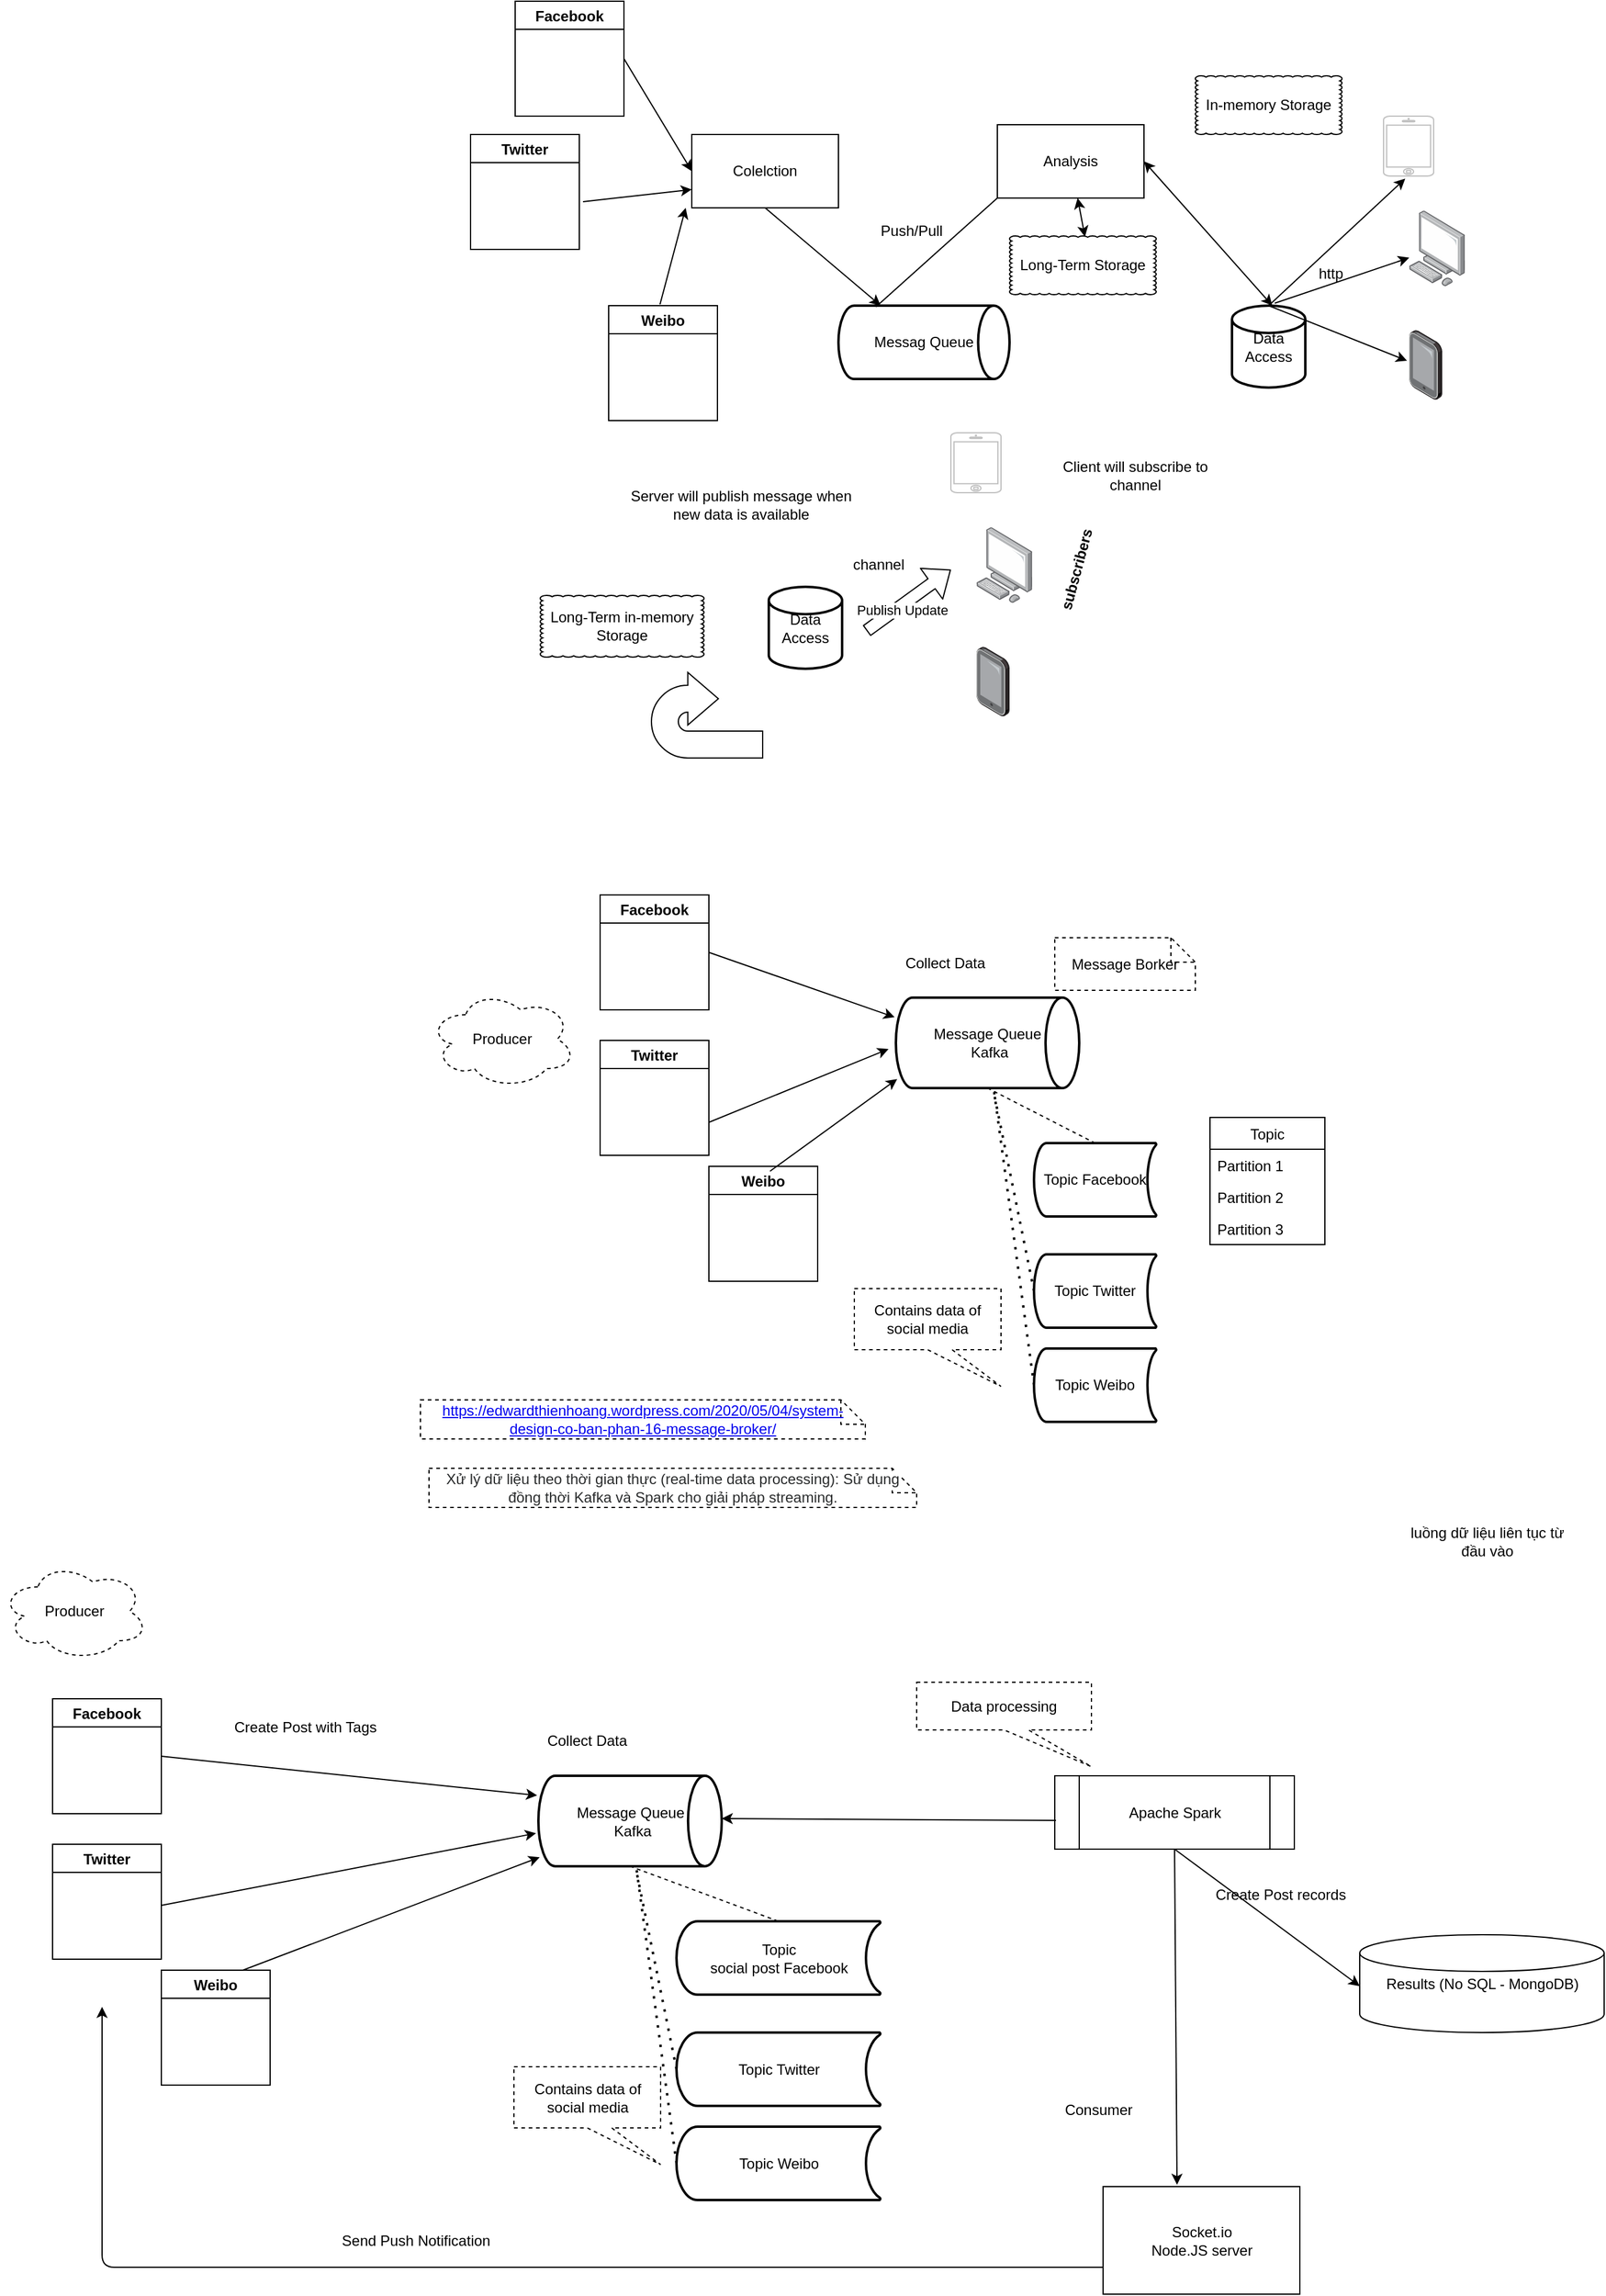 <mxfile version="13.5.9" type="github">
  <diagram id="zB4D0Zn1a5sWIB_5QHZO" name="Page-1">
    <mxGraphModel dx="3342" dy="794" grid="1" gridSize="7" guides="1" tooltips="1" connect="1" arrows="1" fold="1" page="1" pageScale="1" pageWidth="1920" pageHeight="1200" math="0" shadow="0">
      <root>
        <mxCell id="0" />
        <mxCell id="1" parent="0" />
        <mxCell id="u7dPjCdoEQU-WYultVdr-2" value="Messag Queue&lt;br&gt;" style="strokeWidth=2;html=1;shape=mxgraph.flowchart.direct_data;whiteSpace=wrap;" parent="1" vertex="1">
          <mxGeometry x="307" y="274" width="140" height="60" as="geometry" />
        </mxCell>
        <mxCell id="u7dPjCdoEQU-WYultVdr-3" value="Colelction" style="rounded=0;whiteSpace=wrap;html=1;" parent="1" vertex="1">
          <mxGeometry x="187" y="134" width="120" height="60" as="geometry" />
        </mxCell>
        <mxCell id="u7dPjCdoEQU-WYultVdr-6" value="" style="endArrow=classic;html=1;exitX=0.5;exitY=1;exitDx=0;exitDy=0;" parent="1" source="u7dPjCdoEQU-WYultVdr-3" target="u7dPjCdoEQU-WYultVdr-2" edge="1">
          <mxGeometry width="50" height="50" relative="1" as="geometry">
            <mxPoint x="207" y="384" as="sourcePoint" />
            <mxPoint x="257" y="334" as="targetPoint" />
          </mxGeometry>
        </mxCell>
        <mxCell id="u7dPjCdoEQU-WYultVdr-7" value="Analysis" style="rounded=0;whiteSpace=wrap;html=1;" parent="1" vertex="1">
          <mxGeometry x="437" y="126" width="120" height="60" as="geometry" />
        </mxCell>
        <mxCell id="u7dPjCdoEQU-WYultVdr-81" value="Data Access" style="strokeWidth=2;html=1;shape=mxgraph.flowchart.database;whiteSpace=wrap;" parent="1" vertex="1">
          <mxGeometry x="629" y="274" width="60" height="67" as="geometry" />
        </mxCell>
        <mxCell id="u7dPjCdoEQU-WYultVdr-82" value="Long-Term Storage" style="whiteSpace=wrap;html=1;shape=mxgraph.basic.cloud_rect" parent="1" vertex="1">
          <mxGeometry x="447" y="217" width="120" height="48" as="geometry" />
        </mxCell>
        <mxCell id="u7dPjCdoEQU-WYultVdr-83" value="" style="endArrow=classic;startArrow=classic;html=1;exitX=0.514;exitY=0.015;exitDx=0;exitDy=0;exitPerimeter=0;" parent="1" source="u7dPjCdoEQU-WYultVdr-82" target="u7dPjCdoEQU-WYultVdr-7" edge="1">
          <mxGeometry width="50" height="50" relative="1" as="geometry">
            <mxPoint x="459" y="244" as="sourcePoint" />
            <mxPoint x="509" y="194" as="targetPoint" />
          </mxGeometry>
        </mxCell>
        <mxCell id="u7dPjCdoEQU-WYultVdr-84" value="In-memory Storage" style="whiteSpace=wrap;html=1;shape=mxgraph.basic.cloud_rect" parent="1" vertex="1">
          <mxGeometry x="599" y="86" width="120" height="48" as="geometry" />
        </mxCell>
        <mxCell id="u7dPjCdoEQU-WYultVdr-86" value="" style="endArrow=classic;startArrow=classic;html=1;entryX=1;entryY=0.5;entryDx=0;entryDy=0;" parent="1" target="u7dPjCdoEQU-WYultVdr-7" edge="1">
          <mxGeometry width="50" height="50" relative="1" as="geometry">
            <mxPoint x="662" y="274" as="sourcePoint" />
            <mxPoint x="712" y="224" as="targetPoint" />
          </mxGeometry>
        </mxCell>
        <mxCell id="u7dPjCdoEQU-WYultVdr-87" value="" style="endArrow=none;html=1;exitX=0.219;exitY=0.016;exitDx=0;exitDy=0;exitPerimeter=0;" parent="1" source="u7dPjCdoEQU-WYultVdr-2" edge="1">
          <mxGeometry width="50" height="50" relative="1" as="geometry">
            <mxPoint x="387" y="236" as="sourcePoint" />
            <mxPoint x="437" y="186" as="targetPoint" />
          </mxGeometry>
        </mxCell>
        <mxCell id="u7dPjCdoEQU-WYultVdr-89" value="Push/Pull" style="text;html=1;strokeColor=none;fillColor=none;align=center;verticalAlign=middle;whiteSpace=wrap;rounded=0;" parent="1" vertex="1">
          <mxGeometry x="347" y="203" width="40" height="20" as="geometry" />
        </mxCell>
        <mxCell id="u7dPjCdoEQU-WYultVdr-90" value="" style="html=1;verticalLabelPosition=bottom;labelBackgroundColor=#ffffff;verticalAlign=top;shadow=0;dashed=0;strokeWidth=1;shape=mxgraph.ios7.misc.iphone;strokeColor=#c0c0c0;" parent="1" vertex="1">
          <mxGeometry x="753" y="119" width="41" height="49" as="geometry" />
        </mxCell>
        <mxCell id="u7dPjCdoEQU-WYultVdr-91" value="" style="endArrow=classic;html=1;entryX=0.432;entryY=1.044;entryDx=0;entryDy=0;entryPerimeter=0;exitX=0.5;exitY=0;exitDx=0;exitDy=0;exitPerimeter=0;" parent="1" source="u7dPjCdoEQU-WYultVdr-81" target="u7dPjCdoEQU-WYultVdr-90" edge="1">
          <mxGeometry width="50" height="50" relative="1" as="geometry">
            <mxPoint x="669" y="266" as="sourcePoint" />
            <mxPoint x="747" y="224" as="targetPoint" />
          </mxGeometry>
        </mxCell>
        <mxCell id="u7dPjCdoEQU-WYultVdr-92" value="http" style="text;html=1;strokeColor=none;fillColor=none;align=center;verticalAlign=middle;whiteSpace=wrap;rounded=0;" parent="1" vertex="1">
          <mxGeometry x="690" y="238" width="40" height="20" as="geometry" />
        </mxCell>
        <mxCell id="u7dPjCdoEQU-WYultVdr-93" value="" style="points=[];aspect=fixed;html=1;align=center;shadow=0;dashed=0;image;image=img/lib/allied_telesis/computer_and_terminals/Personal_Computer.svg;" parent="1" vertex="1">
          <mxGeometry x="774" y="196.2" width="45.6" height="61.8" as="geometry" />
        </mxCell>
        <mxCell id="u7dPjCdoEQU-WYultVdr-98" value="" style="endArrow=classic;html=1;" parent="1" target="u7dPjCdoEQU-WYultVdr-93" edge="1">
          <mxGeometry width="50" height="50" relative="1" as="geometry">
            <mxPoint x="664" y="272" as="sourcePoint" />
            <mxPoint x="730" y="224" as="targetPoint" />
          </mxGeometry>
        </mxCell>
        <mxCell id="u7dPjCdoEQU-WYultVdr-99" value="" style="points=[];aspect=fixed;html=1;align=center;shadow=0;dashed=0;image;image=img/lib/allied_telesis/computer_and_terminals/Tablet.svg;" parent="1" vertex="1">
          <mxGeometry x="774" y="294" width="27" height="57" as="geometry" />
        </mxCell>
        <mxCell id="u7dPjCdoEQU-WYultVdr-100" value="" style="endArrow=classic;html=1;entryX=-0.066;entryY=0.44;entryDx=0;entryDy=0;entryPerimeter=0;exitX=0.5;exitY=0;exitDx=0;exitDy=0;exitPerimeter=0;" parent="1" source="u7dPjCdoEQU-WYultVdr-81" target="u7dPjCdoEQU-WYultVdr-99" edge="1">
          <mxGeometry width="50" height="50" relative="1" as="geometry">
            <mxPoint x="694" y="294" as="sourcePoint" />
            <mxPoint x="744" y="244" as="targetPoint" />
          </mxGeometry>
        </mxCell>
        <mxCell id="u7dPjCdoEQU-WYultVdr-101" value="Data Access" style="strokeWidth=2;html=1;shape=mxgraph.flowchart.database;whiteSpace=wrap;" parent="1" vertex="1">
          <mxGeometry x="250" y="504" width="60" height="67" as="geometry" />
        </mxCell>
        <mxCell id="u7dPjCdoEQU-WYultVdr-102" value="" style="html=1;verticalLabelPosition=bottom;labelBackgroundColor=#ffffff;verticalAlign=top;shadow=0;dashed=0;strokeWidth=1;shape=mxgraph.ios7.misc.iphone;strokeColor=#c0c0c0;" parent="1" vertex="1">
          <mxGeometry x="399" y="378" width="41" height="49" as="geometry" />
        </mxCell>
        <mxCell id="u7dPjCdoEQU-WYultVdr-104" value="channel" style="text;html=1;strokeColor=none;fillColor=none;align=center;verticalAlign=middle;whiteSpace=wrap;rounded=0;" parent="1" vertex="1">
          <mxGeometry x="320" y="476" width="40" height="20" as="geometry" />
        </mxCell>
        <mxCell id="u7dPjCdoEQU-WYultVdr-105" value="" style="points=[];aspect=fixed;html=1;align=center;shadow=0;dashed=0;image;image=img/lib/allied_telesis/computer_and_terminals/Personal_Computer.svg;" parent="1" vertex="1">
          <mxGeometry x="420" y="455.2" width="45.6" height="61.8" as="geometry" />
        </mxCell>
        <mxCell id="u7dPjCdoEQU-WYultVdr-107" value="" style="points=[];aspect=fixed;html=1;align=center;shadow=0;dashed=0;image;image=img/lib/allied_telesis/computer_and_terminals/Tablet.svg;" parent="1" vertex="1">
          <mxGeometry x="420" y="553" width="27" height="57" as="geometry" />
        </mxCell>
        <mxCell id="u7dPjCdoEQU-WYultVdr-109" value="subscribers" style="text;html=1;strokeColor=none;fillColor=none;align=center;verticalAlign=middle;whiteSpace=wrap;rounded=0;rotation=-75;fontStyle=1" parent="1" vertex="1">
          <mxGeometry x="465.6" y="476" width="73" height="28" as="geometry" />
        </mxCell>
        <mxCell id="u7dPjCdoEQU-WYultVdr-112" value="" style="shape=flexArrow;endArrow=classic;html=1;" parent="1" edge="1">
          <mxGeometry width="50" height="50" relative="1" as="geometry">
            <mxPoint x="330" y="540" as="sourcePoint" />
            <mxPoint x="399" y="490" as="targetPoint" />
          </mxGeometry>
        </mxCell>
        <mxCell id="u7dPjCdoEQU-WYultVdr-113" value="Publish Update" style="edgeLabel;html=1;align=center;verticalAlign=middle;resizable=0;points=[];" parent="u7dPjCdoEQU-WYultVdr-112" vertex="1" connectable="0">
          <mxGeometry x="-0.23" y="-3" relative="1" as="geometry">
            <mxPoint as="offset" />
          </mxGeometry>
        </mxCell>
        <mxCell id="u7dPjCdoEQU-WYultVdr-114" value="Long-Term in-memory Storage" style="whiteSpace=wrap;html=1;shape=mxgraph.basic.cloud_rect" parent="1" vertex="1">
          <mxGeometry x="63" y="511" width="134" height="50.5" as="geometry" />
        </mxCell>
        <mxCell id="u7dPjCdoEQU-WYultVdr-115" value="" style="html=1;shadow=0;dashed=0;align=center;verticalAlign=middle;shape=mxgraph.arrows2.uTurnArrow;dy=11;arrowHead=43;dx2=25;" parent="1" vertex="1">
          <mxGeometry x="154" y="574" width="91" height="70" as="geometry" />
        </mxCell>
        <mxCell id="u7dPjCdoEQU-WYultVdr-116" value="Client will subscribe to channel&lt;br&gt;" style="text;html=1;strokeColor=none;fillColor=none;align=center;verticalAlign=middle;whiteSpace=wrap;rounded=0;" parent="1" vertex="1">
          <mxGeometry x="473" y="399" width="154" height="28" as="geometry" />
        </mxCell>
        <mxCell id="u7dPjCdoEQU-WYultVdr-117" value="Server will publish message when new data is available" style="text;html=1;strokeColor=none;fillColor=none;align=center;verticalAlign=middle;whiteSpace=wrap;rounded=0;" parent="1" vertex="1">
          <mxGeometry x="126" y="427" width="203" height="20" as="geometry" />
        </mxCell>
        <mxCell id="24a-mGjXgg-N6J_SjT-v-1" value="Facebook" style="swimlane;" parent="1" vertex="1">
          <mxGeometry x="42.5" y="25" width="89" height="94" as="geometry" />
        </mxCell>
        <mxCell id="24a-mGjXgg-N6J_SjT-v-2" value="" style="endArrow=classic;html=1;entryX=0;entryY=0.5;entryDx=0;entryDy=0;exitX=1;exitY=0.5;exitDx=0;exitDy=0;" parent="1" target="u7dPjCdoEQU-WYultVdr-3" edge="1" source="24a-mGjXgg-N6J_SjT-v-1">
          <mxGeometry width="50" height="50" relative="1" as="geometry">
            <mxPoint x="98" y="168" as="sourcePoint" />
            <mxPoint x="148" y="118" as="targetPoint" />
          </mxGeometry>
        </mxCell>
        <mxCell id="24a-mGjXgg-N6J_SjT-v-3" value="Twitter" style="swimlane;" parent="1" vertex="1">
          <mxGeometry x="6" y="134" width="89" height="94" as="geometry" />
        </mxCell>
        <mxCell id="24a-mGjXgg-N6J_SjT-v-4" value="Weibo" style="swimlane;" parent="1" vertex="1">
          <mxGeometry x="119" y="274" width="89" height="94" as="geometry" />
        </mxCell>
        <mxCell id="24a-mGjXgg-N6J_SjT-v-5" value="" style="endArrow=classic;html=1;entryX=0;entryY=0.75;entryDx=0;entryDy=0;" parent="1" target="u7dPjCdoEQU-WYultVdr-3" edge="1">
          <mxGeometry width="50" height="50" relative="1" as="geometry">
            <mxPoint x="98" y="189" as="sourcePoint" />
            <mxPoint x="155" y="217" as="targetPoint" />
          </mxGeometry>
        </mxCell>
        <mxCell id="24a-mGjXgg-N6J_SjT-v-7" value="" style="endArrow=classic;html=1;" parent="1" edge="1">
          <mxGeometry width="50" height="50" relative="1" as="geometry">
            <mxPoint x="161" y="273" as="sourcePoint" />
            <mxPoint x="182" y="194" as="targetPoint" />
          </mxGeometry>
        </mxCell>
        <mxCell id="24a-mGjXgg-N6J_SjT-v-9" value="Message Queue&lt;br&gt;&amp;nbsp;Kafka" style="strokeWidth=2;html=1;shape=mxgraph.flowchart.direct_data;whiteSpace=wrap;" parent="1" vertex="1">
          <mxGeometry x="354" y="840" width="150" height="74" as="geometry" />
        </mxCell>
        <mxCell id="24a-mGjXgg-N6J_SjT-v-14" value="" style="endArrow=classic;html=1;entryX=-0.007;entryY=0.217;entryDx=0;entryDy=0;exitX=1;exitY=0.5;exitDx=0;exitDy=0;entryPerimeter=0;" parent="1" source="24a-mGjXgg-N6J_SjT-v-18" target="24a-mGjXgg-N6J_SjT-v-9" edge="1">
          <mxGeometry width="50" height="50" relative="1" as="geometry">
            <mxPoint x="180" y="872" as="sourcePoint" />
            <mxPoint x="269" y="868" as="targetPoint" />
          </mxGeometry>
        </mxCell>
        <mxCell id="24a-mGjXgg-N6J_SjT-v-15" value="Weibo" style="swimlane;" parent="1" vertex="1">
          <mxGeometry x="201" y="978" width="89" height="94" as="geometry" />
        </mxCell>
        <mxCell id="24a-mGjXgg-N6J_SjT-v-16" value="" style="endArrow=classic;html=1;" parent="1" edge="1">
          <mxGeometry width="50" height="50" relative="1" as="geometry">
            <mxPoint x="201" y="942" as="sourcePoint" />
            <mxPoint x="348" y="882" as="targetPoint" />
          </mxGeometry>
        </mxCell>
        <mxCell id="24a-mGjXgg-N6J_SjT-v-17" value="" style="endArrow=classic;html=1;entryX=0.007;entryY=0.9;entryDx=0;entryDy=0;entryPerimeter=0;" parent="1" target="24a-mGjXgg-N6J_SjT-v-9" edge="1">
          <mxGeometry width="50" height="50" relative="1" as="geometry">
            <mxPoint x="251" y="982" as="sourcePoint" />
            <mxPoint x="286" y="903" as="targetPoint" />
          </mxGeometry>
        </mxCell>
        <mxCell id="24a-mGjXgg-N6J_SjT-v-18" value="Facebook" style="swimlane;" parent="1" vertex="1">
          <mxGeometry x="112" y="756" width="89" height="94" as="geometry" />
        </mxCell>
        <mxCell id="24a-mGjXgg-N6J_SjT-v-19" value="Twitter" style="swimlane;" parent="1" vertex="1">
          <mxGeometry x="112" y="875" width="89" height="94" as="geometry" />
        </mxCell>
        <mxCell id="24a-mGjXgg-N6J_SjT-v-20" value="Collect Data&lt;br&gt;" style="text;html=1;strokeColor=none;fillColor=none;align=center;verticalAlign=middle;whiteSpace=wrap;rounded=0;" parent="1" vertex="1">
          <mxGeometry x="355.5" y="798" width="77" height="27" as="geometry" />
        </mxCell>
        <mxCell id="24a-mGjXgg-N6J_SjT-v-22" value="Topic Facebook" style="strokeWidth=2;html=1;shape=mxgraph.flowchart.stored_data;whiteSpace=wrap;" parent="1" vertex="1">
          <mxGeometry x="467" y="959" width="100" height="60" as="geometry" />
        </mxCell>
        <mxCell id="24a-mGjXgg-N6J_SjT-v-23" value="" style="endArrow=none;dashed=1;html=1;exitX=0.5;exitY=1;exitDx=0;exitDy=0;exitPerimeter=0;entryX=0.5;entryY=0;entryDx=0;entryDy=0;entryPerimeter=0;" parent="1" source="24a-mGjXgg-N6J_SjT-v-9" target="24a-mGjXgg-N6J_SjT-v-22" edge="1">
          <mxGeometry width="50" height="50" relative="1" as="geometry">
            <mxPoint x="397" y="1072" as="sourcePoint" />
            <mxPoint x="447" y="1022" as="targetPoint" />
          </mxGeometry>
        </mxCell>
        <mxCell id="24a-mGjXgg-N6J_SjT-v-24" value="Topic Twitter" style="strokeWidth=2;html=1;shape=mxgraph.flowchart.stored_data;whiteSpace=wrap;" parent="1" vertex="1">
          <mxGeometry x="467" y="1050" width="100" height="60" as="geometry" />
        </mxCell>
        <mxCell id="24a-mGjXgg-N6J_SjT-v-25" value="" style="endArrow=none;dashed=1;html=1;dashPattern=1 3;strokeWidth=2;exitX=0;exitY=0.5;exitDx=0;exitDy=0;exitPerimeter=0;" parent="1" source="24a-mGjXgg-N6J_SjT-v-24" edge="1">
          <mxGeometry width="50" height="50" relative="1" as="geometry">
            <mxPoint x="383" y="988" as="sourcePoint" />
            <mxPoint x="434" y="917" as="targetPoint" />
          </mxGeometry>
        </mxCell>
        <mxCell id="24a-mGjXgg-N6J_SjT-v-26" value="Topic Weibo&lt;br&gt;" style="strokeWidth=2;html=1;shape=mxgraph.flowchart.stored_data;whiteSpace=wrap;" parent="1" vertex="1">
          <mxGeometry x="467" y="1127" width="100" height="60" as="geometry" />
        </mxCell>
        <mxCell id="24a-mGjXgg-N6J_SjT-v-27" value="" style="endArrow=none;dashed=1;html=1;dashPattern=1 3;strokeWidth=2;exitX=0;exitY=0.5;exitDx=0;exitDy=0;exitPerimeter=0;" parent="1" source="24a-mGjXgg-N6J_SjT-v-26" edge="1">
          <mxGeometry width="50" height="50" relative="1" as="geometry">
            <mxPoint x="397" y="1065" as="sourcePoint" />
            <mxPoint x="434" y="914" as="targetPoint" />
          </mxGeometry>
        </mxCell>
        <mxCell id="24a-mGjXgg-N6J_SjT-v-40" value="Producer" style="ellipse;shape=cloud;whiteSpace=wrap;html=1;dashed=1;" parent="1" vertex="1">
          <mxGeometry x="-28" y="834" width="120" height="80" as="geometry" />
        </mxCell>
        <mxCell id="24a-mGjXgg-N6J_SjT-v-36" value="Topic" style="swimlane;fontStyle=0;childLayout=stackLayout;horizontal=1;startSize=26;fillColor=none;horizontalStack=0;resizeParent=1;resizeParentMax=0;resizeLast=0;collapsible=1;marginBottom=0;" parent="1" vertex="1">
          <mxGeometry x="611" y="938" width="94" height="104" as="geometry" />
        </mxCell>
        <mxCell id="24a-mGjXgg-N6J_SjT-v-37" value="Partition 1" style="text;strokeColor=none;fillColor=none;align=left;verticalAlign=top;spacingLeft=4;spacingRight=4;overflow=hidden;rotatable=0;points=[[0,0.5],[1,0.5]];portConstraint=eastwest;" parent="24a-mGjXgg-N6J_SjT-v-36" vertex="1">
          <mxGeometry y="26" width="94" height="26" as="geometry" />
        </mxCell>
        <mxCell id="24a-mGjXgg-N6J_SjT-v-38" value="Partition 2" style="text;strokeColor=none;fillColor=none;align=left;verticalAlign=top;spacingLeft=4;spacingRight=4;overflow=hidden;rotatable=0;points=[[0,0.5],[1,0.5]];portConstraint=eastwest;" parent="24a-mGjXgg-N6J_SjT-v-36" vertex="1">
          <mxGeometry y="52" width="94" height="26" as="geometry" />
        </mxCell>
        <mxCell id="24a-mGjXgg-N6J_SjT-v-39" value="Partition 3" style="text;strokeColor=none;fillColor=none;align=left;verticalAlign=top;spacingLeft=4;spacingRight=4;overflow=hidden;rotatable=0;points=[[0,0.5],[1,0.5]];portConstraint=eastwest;" parent="24a-mGjXgg-N6J_SjT-v-36" vertex="1">
          <mxGeometry y="78" width="94" height="26" as="geometry" />
        </mxCell>
        <mxCell id="24a-mGjXgg-N6J_SjT-v-41" value="Contains data of social media" style="shape=callout;whiteSpace=wrap;html=1;perimeter=calloutPerimeter;dashed=1;position2=1;" parent="1" vertex="1">
          <mxGeometry x="320" y="1078" width="120" height="80" as="geometry" />
        </mxCell>
        <mxCell id="24a-mGjXgg-N6J_SjT-v-44" value="&lt;a href=&quot;https://edwardthienhoang.wordpress.com/2020/05/04/system-design-co-ban-phan-16-message-broker/&quot;&gt;https://edwardthienhoang.wordpress.com/2020/05/04/system-design-co-ban-phan-16-message-broker/&lt;/a&gt;" style="shape=note;size=20;whiteSpace=wrap;html=1;dashed=1;" parent="1" vertex="1">
          <mxGeometry x="-35" y="1169" width="364" height="32" as="geometry" />
        </mxCell>
        <mxCell id="24a-mGjXgg-N6J_SjT-v-45" value="Message Borker" style="shape=note;size=20;whiteSpace=wrap;html=1;dashed=1;" parent="1" vertex="1">
          <mxGeometry x="484" y="791" width="115" height="43" as="geometry" />
        </mxCell>
        <mxCell id="24a-mGjXgg-N6J_SjT-v-46" value="&lt;span style=&quot;color: rgb(41 , 43 , 44) ; font-family: &amp;#34;open sans&amp;#34; , , &amp;#34;blinkmacsystemfont&amp;#34; , &amp;#34;segoe ui&amp;#34; , &amp;#34;helvetica neue&amp;#34; , &amp;#34;arial&amp;#34; , sans-serif , &amp;#34;apple color emoji&amp;#34; , &amp;#34;segoe ui emoji&amp;#34; , &amp;#34;segoe ui symbol&amp;#34; ; text-align: left ; background-color: rgb(255 , 255 , 255)&quot;&gt;Xử lý dữ liệu theo thời gian thực (real-time data processing): Sử dụng đồng thời Kafka và Spark cho giải pháp streaming.&lt;/span&gt;" style="shape=note;size=20;whiteSpace=wrap;html=1;dashed=1;" parent="1" vertex="1">
          <mxGeometry x="-28" y="1225" width="399" height="32" as="geometry" />
        </mxCell>
        <mxCell id="uCAJaLIvxssrV7Yk87P6-1" value="Message Queue&lt;br&gt;&amp;nbsp;Kafka" style="strokeWidth=2;html=1;shape=mxgraph.flowchart.direct_data;whiteSpace=wrap;" vertex="1" parent="1">
          <mxGeometry x="61.5" y="1476.5" width="150" height="74" as="geometry" />
        </mxCell>
        <mxCell id="uCAJaLIvxssrV7Yk87P6-2" value="" style="endArrow=classic;html=1;entryX=-0.007;entryY=0.217;entryDx=0;entryDy=0;exitX=1;exitY=0.5;exitDx=0;exitDy=0;entryPerimeter=0;" edge="1" parent="1" source="uCAJaLIvxssrV7Yk87P6-6" target="uCAJaLIvxssrV7Yk87P6-1">
          <mxGeometry width="50" height="50" relative="1" as="geometry">
            <mxPoint x="-268" y="1529.5" as="sourcePoint" />
            <mxPoint x="-179" y="1525.5" as="targetPoint" />
          </mxGeometry>
        </mxCell>
        <mxCell id="uCAJaLIvxssrV7Yk87P6-3" value="Weibo" style="swimlane;" vertex="1" parent="1">
          <mxGeometry x="-247" y="1635.5" width="89" height="94" as="geometry" />
        </mxCell>
        <mxCell id="uCAJaLIvxssrV7Yk87P6-4" value="" style="endArrow=classic;html=1;entryX=-0.013;entryY=0.635;entryDx=0;entryDy=0;entryPerimeter=0;" edge="1" parent="1" target="uCAJaLIvxssrV7Yk87P6-1">
          <mxGeometry width="50" height="50" relative="1" as="geometry">
            <mxPoint x="-247" y="1582.5" as="sourcePoint" />
            <mxPoint x="-100" y="1522.5" as="targetPoint" />
          </mxGeometry>
        </mxCell>
        <mxCell id="uCAJaLIvxssrV7Yk87P6-5" value="" style="endArrow=classic;html=1;entryX=0.007;entryY=0.9;entryDx=0;entryDy=0;entryPerimeter=0;exitX=0.75;exitY=0;exitDx=0;exitDy=0;" edge="1" parent="1" target="uCAJaLIvxssrV7Yk87P6-1" source="uCAJaLIvxssrV7Yk87P6-3">
          <mxGeometry width="50" height="50" relative="1" as="geometry">
            <mxPoint x="-197" y="1639.5" as="sourcePoint" />
            <mxPoint x="-162" y="1560.5" as="targetPoint" />
          </mxGeometry>
        </mxCell>
        <mxCell id="uCAJaLIvxssrV7Yk87P6-6" value="Facebook" style="swimlane;" vertex="1" parent="1">
          <mxGeometry x="-336" y="1413.5" width="89" height="94" as="geometry" />
        </mxCell>
        <mxCell id="uCAJaLIvxssrV7Yk87P6-7" value="Twitter" style="swimlane;" vertex="1" parent="1">
          <mxGeometry x="-336" y="1532.5" width="89" height="94" as="geometry" />
        </mxCell>
        <mxCell id="uCAJaLIvxssrV7Yk87P6-8" value="Collect Data&lt;br&gt;" style="text;html=1;strokeColor=none;fillColor=none;align=center;verticalAlign=middle;whiteSpace=wrap;rounded=0;" vertex="1" parent="1">
          <mxGeometry x="63" y="1434.5" width="77" height="27" as="geometry" />
        </mxCell>
        <mxCell id="uCAJaLIvxssrV7Yk87P6-9" value="Topic &lt;br&gt;social post Facebook" style="strokeWidth=2;html=1;shape=mxgraph.flowchart.stored_data;whiteSpace=wrap;" vertex="1" parent="1">
          <mxGeometry x="174.5" y="1595.5" width="167" height="60" as="geometry" />
        </mxCell>
        <mxCell id="uCAJaLIvxssrV7Yk87P6-10" value="" style="endArrow=none;dashed=1;html=1;exitX=0.5;exitY=1;exitDx=0;exitDy=0;exitPerimeter=0;entryX=0.5;entryY=0;entryDx=0;entryDy=0;entryPerimeter=0;" edge="1" parent="1" source="uCAJaLIvxssrV7Yk87P6-1" target="uCAJaLIvxssrV7Yk87P6-9">
          <mxGeometry width="50" height="50" relative="1" as="geometry">
            <mxPoint x="104.5" y="1708.5" as="sourcePoint" />
            <mxPoint x="154.5" y="1658.5" as="targetPoint" />
          </mxGeometry>
        </mxCell>
        <mxCell id="uCAJaLIvxssrV7Yk87P6-11" value="Topic Twitter" style="strokeWidth=2;html=1;shape=mxgraph.flowchart.stored_data;whiteSpace=wrap;" vertex="1" parent="1">
          <mxGeometry x="174.5" y="1686.5" width="167" height="60" as="geometry" />
        </mxCell>
        <mxCell id="uCAJaLIvxssrV7Yk87P6-12" value="" style="endArrow=none;dashed=1;html=1;dashPattern=1 3;strokeWidth=2;exitX=0;exitY=0.5;exitDx=0;exitDy=0;exitPerimeter=0;" edge="1" parent="1" source="uCAJaLIvxssrV7Yk87P6-11">
          <mxGeometry width="50" height="50" relative="1" as="geometry">
            <mxPoint x="90.5" y="1624.5" as="sourcePoint" />
            <mxPoint x="141.5" y="1553.5" as="targetPoint" />
          </mxGeometry>
        </mxCell>
        <mxCell id="uCAJaLIvxssrV7Yk87P6-13" value="Topic Weibo&lt;br&gt;" style="strokeWidth=2;html=1;shape=mxgraph.flowchart.stored_data;whiteSpace=wrap;" vertex="1" parent="1">
          <mxGeometry x="174.5" y="1763.5" width="167" height="60" as="geometry" />
        </mxCell>
        <mxCell id="uCAJaLIvxssrV7Yk87P6-14" value="" style="endArrow=none;dashed=1;html=1;dashPattern=1 3;strokeWidth=2;exitX=0;exitY=0.5;exitDx=0;exitDy=0;exitPerimeter=0;" edge="1" parent="1" source="uCAJaLIvxssrV7Yk87P6-13">
          <mxGeometry width="50" height="50" relative="1" as="geometry">
            <mxPoint x="104.5" y="1701.5" as="sourcePoint" />
            <mxPoint x="141.5" y="1550.5" as="targetPoint" />
          </mxGeometry>
        </mxCell>
        <mxCell id="uCAJaLIvxssrV7Yk87P6-15" value="Producer" style="ellipse;shape=cloud;whiteSpace=wrap;html=1;dashed=1;" vertex="1" parent="1">
          <mxGeometry x="-378" y="1302" width="120" height="80" as="geometry" />
        </mxCell>
        <mxCell id="uCAJaLIvxssrV7Yk87P6-20" value="Contains data of social media" style="shape=callout;whiteSpace=wrap;html=1;perimeter=calloutPerimeter;dashed=1;position2=1;" vertex="1" parent="1">
          <mxGeometry x="41.5" y="1714.5" width="120" height="80" as="geometry" />
        </mxCell>
        <mxCell id="uCAJaLIvxssrV7Yk87P6-22" value="Create Post with Tags" style="text;html=1;strokeColor=none;fillColor=none;align=center;verticalAlign=middle;whiteSpace=wrap;rounded=0;" vertex="1" parent="1">
          <mxGeometry x="-190.5" y="1413.5" width="122" height="46" as="geometry" />
        </mxCell>
        <mxCell id="uCAJaLIvxssrV7Yk87P6-25" value="Apache Spark" style="shape=process;whiteSpace=wrap;html=1;backgroundOutline=1;" vertex="1" parent="1">
          <mxGeometry x="484" y="1476.5" width="196" height="60" as="geometry" />
        </mxCell>
        <mxCell id="uCAJaLIvxssrV7Yk87P6-26" value="Data processing" style="shape=callout;whiteSpace=wrap;html=1;perimeter=calloutPerimeter;dashed=1;position2=1;" vertex="1" parent="1">
          <mxGeometry x="371" y="1400" width="143" height="69" as="geometry" />
        </mxCell>
        <mxCell id="uCAJaLIvxssrV7Yk87P6-28" value="" style="endArrow=classic;html=1;entryX=1;entryY=0.5;entryDx=0;entryDy=0;entryPerimeter=0;exitX=0.005;exitY=0.642;exitDx=0;exitDy=0;exitPerimeter=0;" edge="1" parent="1">
          <mxGeometry width="50" height="50" relative="1" as="geometry">
            <mxPoint x="484.98" y="1513.02" as="sourcePoint" />
            <mxPoint x="211.5" y="1511.5" as="targetPoint" />
          </mxGeometry>
        </mxCell>
        <mxCell id="uCAJaLIvxssrV7Yk87P6-29" value="Socket.io&lt;br&gt;Node.JS server" style="rounded=0;whiteSpace=wrap;html=1;" vertex="1" parent="1">
          <mxGeometry x="523.5" y="1812.5" width="161" height="88" as="geometry" />
        </mxCell>
        <mxCell id="uCAJaLIvxssrV7Yk87P6-30" value="" style="endArrow=classic;html=1;exitX=0;exitY=0.75;exitDx=0;exitDy=0;" edge="1" parent="1" source="uCAJaLIvxssrV7Yk87P6-29">
          <mxGeometry width="50" height="50" relative="1" as="geometry">
            <mxPoint x="-274.5" y="1847.5" as="sourcePoint" />
            <mxPoint x="-295.5" y="1665.5" as="targetPoint" />
            <Array as="points">
              <mxPoint x="-295.5" y="1878.5" />
            </Array>
          </mxGeometry>
        </mxCell>
        <mxCell id="uCAJaLIvxssrV7Yk87P6-31" value="Results (No SQL - MongoDB)" style="shape=cylinder2;whiteSpace=wrap;html=1;boundedLbl=1;backgroundOutline=1;size=15;" vertex="1" parent="1">
          <mxGeometry x="733.5" y="1606.5" width="200" height="80" as="geometry" />
        </mxCell>
        <mxCell id="uCAJaLIvxssrV7Yk87P6-33" value="" style="endArrow=classic;html=1;exitX=0.5;exitY=1;exitDx=0;exitDy=0;entryX=0;entryY=0.525;entryDx=0;entryDy=0;entryPerimeter=0;" edge="1" parent="1" source="uCAJaLIvxssrV7Yk87P6-25" target="uCAJaLIvxssrV7Yk87P6-31">
          <mxGeometry width="50" height="50" relative="1" as="geometry">
            <mxPoint x="621.5" y="1582.5" as="sourcePoint" />
            <mxPoint x="671.5" y="1532.5" as="targetPoint" />
          </mxGeometry>
        </mxCell>
        <mxCell id="uCAJaLIvxssrV7Yk87P6-34" value="Send Push Notification" style="text;html=1;strokeColor=none;fillColor=none;align=center;verticalAlign=middle;whiteSpace=wrap;rounded=0;" vertex="1" parent="1">
          <mxGeometry x="-140" y="1846.5" width="203" height="20" as="geometry" />
        </mxCell>
        <mxCell id="uCAJaLIvxssrV7Yk87P6-35" value="Create Post records" style="text;html=1;strokeColor=none;fillColor=none;align=center;verticalAlign=middle;whiteSpace=wrap;rounded=0;" vertex="1" parent="1">
          <mxGeometry x="608" y="1550.5" width="122" height="46" as="geometry" />
        </mxCell>
        <mxCell id="uCAJaLIvxssrV7Yk87P6-36" value="luồng dữ liệu liên tục từ đầu vào&lt;br&gt;" style="text;html=1;strokeColor=none;fillColor=none;align=center;verticalAlign=middle;whiteSpace=wrap;rounded=0;" vertex="1" parent="1">
          <mxGeometry x="773" y="1267" width="130" height="35" as="geometry" />
        </mxCell>
        <mxCell id="uCAJaLIvxssrV7Yk87P6-37" value="" style="endArrow=classic;html=1;exitX=0.5;exitY=1;exitDx=0;exitDy=0;entryX=0.376;entryY=-0.017;entryDx=0;entryDy=0;entryPerimeter=0;" edge="1" parent="1" source="uCAJaLIvxssrV7Yk87P6-25" target="uCAJaLIvxssrV7Yk87P6-29">
          <mxGeometry width="50" height="50" relative="1" as="geometry">
            <mxPoint x="329" y="1583" as="sourcePoint" />
            <mxPoint x="379" y="1533" as="targetPoint" />
          </mxGeometry>
        </mxCell>
        <mxCell id="uCAJaLIvxssrV7Yk87P6-38" value="Consumer" style="text;html=1;strokeColor=none;fillColor=none;align=center;verticalAlign=middle;whiteSpace=wrap;rounded=0;dashed=1;" vertex="1" parent="1">
          <mxGeometry x="487" y="1736" width="66" height="28" as="geometry" />
        </mxCell>
      </root>
    </mxGraphModel>
  </diagram>
</mxfile>
